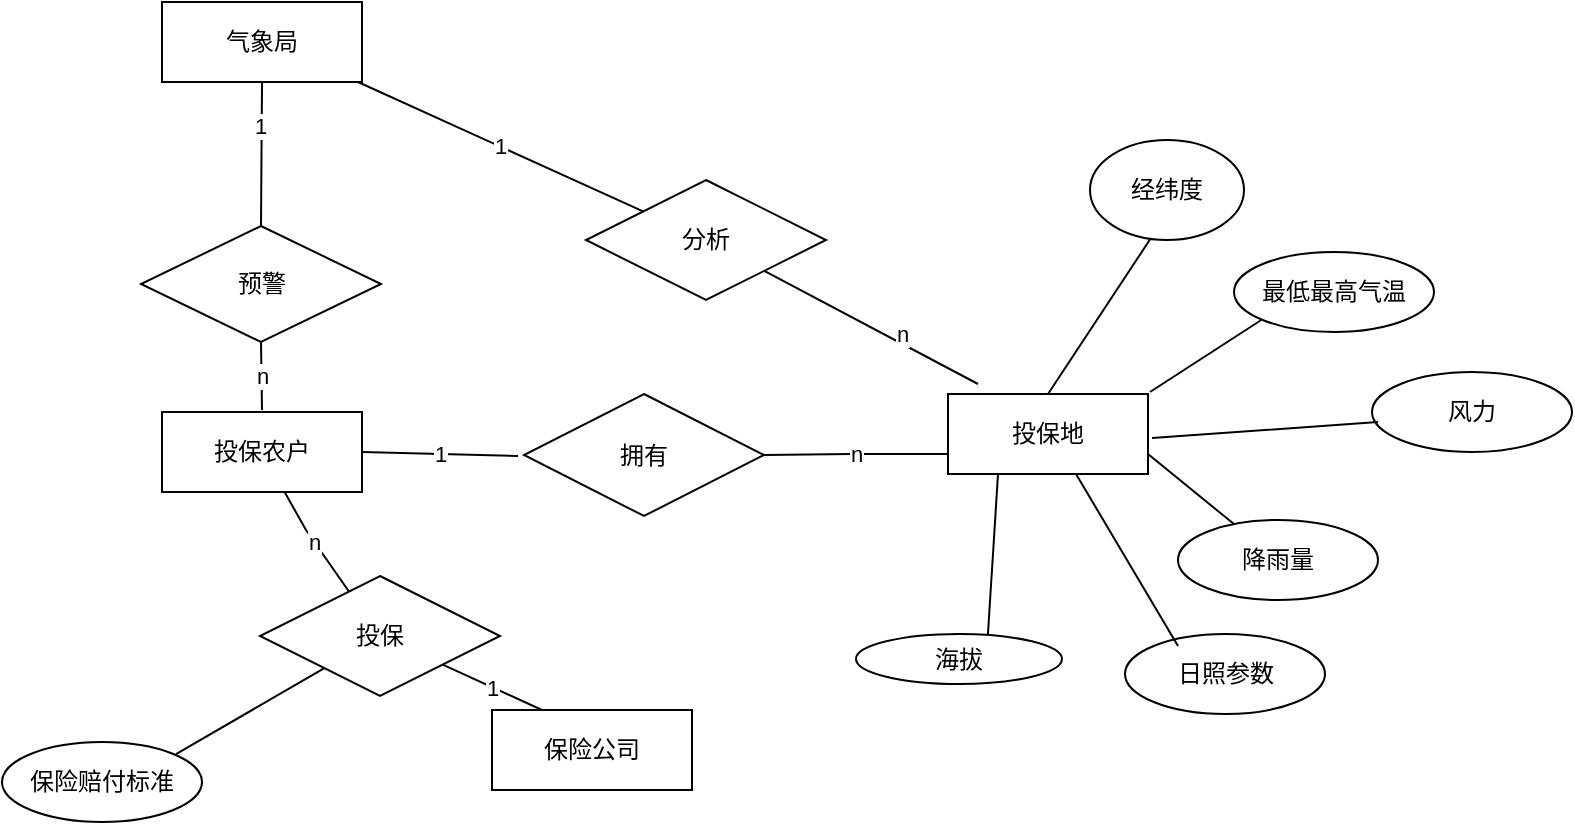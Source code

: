 <mxfile version="13.7.9" type="github"><diagram id="XwT_-fUCf9YLQGCaag0Y" name="Page-1"><mxGraphModel dx="1422" dy="762" grid="0" gridSize="10" guides="1" tooltips="1" connect="1" arrows="1" fold="1" page="1" pageScale="1" pageWidth="2339" pageHeight="3300" math="0" shadow="0"><root><mxCell id="0"/><mxCell id="1" parent="0"/><mxCell id="kRexNEOcCm3sJujWpHmj-1" value="投保农户" style="whiteSpace=wrap;html=1;align=center;" vertex="1" parent="1"><mxGeometry x="115" y="378" width="100" height="40" as="geometry"/></mxCell><mxCell id="kRexNEOcCm3sJujWpHmj-2" value="最低最高气温" style="ellipse;whiteSpace=wrap;html=1;align=center;" vertex="1" parent="1"><mxGeometry x="651" y="298" width="100" height="40" as="geometry"/></mxCell><mxCell id="kRexNEOcCm3sJujWpHmj-5" value="投保地" style="whiteSpace=wrap;html=1;align=center;" vertex="1" parent="1"><mxGeometry x="508" y="369" width="100" height="40" as="geometry"/></mxCell><mxCell id="kRexNEOcCm3sJujWpHmj-9" value="风力" style="ellipse;whiteSpace=wrap;html=1;align=center;" vertex="1" parent="1"><mxGeometry x="720" y="358" width="100" height="40" as="geometry"/></mxCell><mxCell id="kRexNEOcCm3sJujWpHmj-10" value="降雨量" style="ellipse;whiteSpace=wrap;html=1;align=center;" vertex="1" parent="1"><mxGeometry x="623" y="432" width="100" height="40" as="geometry"/></mxCell><mxCell id="kRexNEOcCm3sJujWpHmj-11" value="" style="endArrow=none;html=1;rounded=0;entryX=0;entryY=1;entryDx=0;entryDy=0;" edge="1" parent="1"><mxGeometry relative="1" as="geometry"><mxPoint x="609" y="368" as="sourcePoint"/><mxPoint x="664.645" y="332.002" as="targetPoint"/></mxGeometry></mxCell><mxCell id="kRexNEOcCm3sJujWpHmj-12" value="" style="endArrow=none;html=1;rounded=0;entryX=0.03;entryY=0.625;entryDx=0;entryDy=0;entryPerimeter=0;" edge="1" parent="1" target="kRexNEOcCm3sJujWpHmj-9"><mxGeometry relative="1" as="geometry"><mxPoint x="610" y="391" as="sourcePoint"/><mxPoint x="627.645" y="318.142" as="targetPoint"/><Array as="points"><mxPoint x="709" y="384"/></Array></mxGeometry></mxCell><mxCell id="kRexNEOcCm3sJujWpHmj-13" value="" style="endArrow=none;html=1;rounded=0;exitX=1;exitY=0.75;exitDx=0;exitDy=0;" edge="1" parent="1" source="kRexNEOcCm3sJujWpHmj-5" target="kRexNEOcCm3sJujWpHmj-10"><mxGeometry relative="1" as="geometry"><mxPoint x="584" y="361" as="sourcePoint"/><mxPoint x="637.645" y="328.142" as="targetPoint"/></mxGeometry></mxCell><mxCell id="kRexNEOcCm3sJujWpHmj-14" value="保险公司" style="whiteSpace=wrap;html=1;align=center;" vertex="1" parent="1"><mxGeometry x="280" y="527" width="100" height="40" as="geometry"/></mxCell><mxCell id="kRexNEOcCm3sJujWpHmj-16" value="气象局" style="whiteSpace=wrap;html=1;align=center;" vertex="1" parent="1"><mxGeometry x="115" y="173" width="100" height="40" as="geometry"/></mxCell><mxCell id="kRexNEOcCm3sJujWpHmj-23" value="拥有" style="shape=rhombus;perimeter=rhombusPerimeter;whiteSpace=wrap;html=1;align=center;" vertex="1" parent="1"><mxGeometry x="296" y="369" width="120" height="61" as="geometry"/></mxCell><mxCell id="kRexNEOcCm3sJujWpHmj-27" value="海拔" style="ellipse;whiteSpace=wrap;html=1;" vertex="1" parent="1"><mxGeometry x="462" y="489" width="103" height="25" as="geometry"/></mxCell><mxCell id="kRexNEOcCm3sJujWpHmj-29" value="经纬度" style="ellipse;whiteSpace=wrap;html=1;" vertex="1" parent="1"><mxGeometry x="579" y="242" width="77" height="50" as="geometry"/></mxCell><mxCell id="kRexNEOcCm3sJujWpHmj-35" value="日照参数" style="ellipse;whiteSpace=wrap;html=1;align=center;" vertex="1" parent="1"><mxGeometry x="596.5" y="489" width="100" height="40" as="geometry"/></mxCell><mxCell id="kRexNEOcCm3sJujWpHmj-36" value="" style="endArrow=none;html=1;rounded=0;exitX=0.64;exitY=1;exitDx=0;exitDy=0;exitPerimeter=0;" edge="1" parent="1" source="kRexNEOcCm3sJujWpHmj-5"><mxGeometry relative="1" as="geometry"><mxPoint x="580.02" y="460" as="sourcePoint"/><mxPoint x="622.999" y="495.044" as="targetPoint"/></mxGeometry></mxCell><mxCell id="kRexNEOcCm3sJujWpHmj-37" value="" style="endArrow=none;html=1;rounded=0;exitX=0.25;exitY=1;exitDx=0;exitDy=0;" edge="1" parent="1" source="kRexNEOcCm3sJujWpHmj-5"><mxGeometry relative="1" as="geometry"><mxPoint x="485" y="453.96" as="sourcePoint"/><mxPoint x="527.979" y="489.004" as="targetPoint"/></mxGeometry></mxCell><mxCell id="kRexNEOcCm3sJujWpHmj-38" value="" style="endArrow=none;html=1;rounded=0;exitX=0.396;exitY=0.98;exitDx=0;exitDy=0;exitPerimeter=0;entryX=0.5;entryY=0;entryDx=0;entryDy=0;" edge="1" parent="1" source="kRexNEOcCm3sJujWpHmj-29" target="kRexNEOcCm3sJujWpHmj-5"><mxGeometry relative="1" as="geometry"><mxPoint x="638" y="429" as="sourcePoint"/><mxPoint x="680.979" y="464.044" as="targetPoint"/></mxGeometry></mxCell><mxCell id="kRexNEOcCm3sJujWpHmj-39" value="分析" style="shape=rhombus;perimeter=rhombusPerimeter;whiteSpace=wrap;html=1;align=center;" vertex="1" parent="1"><mxGeometry x="327" y="262" width="120" height="60" as="geometry"/></mxCell><mxCell id="kRexNEOcCm3sJujWpHmj-40" value="预警" style="shape=rhombus;perimeter=rhombusPerimeter;whiteSpace=wrap;html=1;align=center;" vertex="1" parent="1"><mxGeometry x="104.5" y="285" width="120" height="58" as="geometry"/></mxCell><mxCell id="kRexNEOcCm3sJujWpHmj-45" value="投保" style="shape=rhombus;perimeter=rhombusPerimeter;whiteSpace=wrap;html=1;align=center;" vertex="1" parent="1"><mxGeometry x="164" y="460" width="120" height="60" as="geometry"/></mxCell><mxCell id="kRexNEOcCm3sJujWpHmj-47" value="保险赔付标准" style="ellipse;whiteSpace=wrap;html=1;align=center;" vertex="1" parent="1"><mxGeometry x="35" y="543" width="100" height="40" as="geometry"/></mxCell><mxCell id="kRexNEOcCm3sJujWpHmj-49" value="" style="endArrow=none;html=1;rounded=0;" edge="1" parent="1" source="kRexNEOcCm3sJujWpHmj-45"><mxGeometry relative="1" as="geometry"><mxPoint x="127.02" y="469" as="sourcePoint"/><mxPoint x="121.999" y="549.004" as="targetPoint"/></mxGeometry></mxCell><mxCell id="kRexNEOcCm3sJujWpHmj-50" value="n" style="endArrow=none;html=1;rounded=0;" edge="1" parent="1" source="kRexNEOcCm3sJujWpHmj-1" target="kRexNEOcCm3sJujWpHmj-45"><mxGeometry relative="1" as="geometry"><mxPoint x="161" y="419.5" as="sourcePoint"/><mxPoint x="161" y="579.5" as="targetPoint"/><Array as="points"><mxPoint x="187" y="437"/></Array></mxGeometry></mxCell><mxCell id="kRexNEOcCm3sJujWpHmj-51" value="1" style="endArrow=none;html=1;rounded=0;entryX=0.25;entryY=0;entryDx=0;entryDy=0;" edge="1" parent="1" source="kRexNEOcCm3sJujWpHmj-45" target="kRexNEOcCm3sJujWpHmj-14"><mxGeometry relative="1" as="geometry"><mxPoint x="184.923" y="429.5" as="sourcePoint"/><mxPoint x="218.508" y="477.746" as="targetPoint"/></mxGeometry></mxCell><mxCell id="kRexNEOcCm3sJujWpHmj-54" value="1" style="endArrow=none;html=1;rounded=0;exitX=1;exitY=0.5;exitDx=0;exitDy=0;" edge="1" parent="1" source="kRexNEOcCm3sJujWpHmj-1"><mxGeometry relative="1" as="geometry"><mxPoint x="194.923" y="439.5" as="sourcePoint"/><mxPoint x="293" y="400" as="targetPoint"/></mxGeometry></mxCell><mxCell id="kRexNEOcCm3sJujWpHmj-55" value="n" style="endArrow=none;html=1;rounded=0;entryX=0;entryY=0.75;entryDx=0;entryDy=0;exitX=1;exitY=0.5;exitDx=0;exitDy=0;" edge="1" parent="1" source="kRexNEOcCm3sJujWpHmj-23" target="kRexNEOcCm3sJujWpHmj-5"><mxGeometry relative="1" as="geometry"><mxPoint x="204.923" y="449.5" as="sourcePoint"/><mxPoint x="238.508" y="497.746" as="targetPoint"/><Array as="points"><mxPoint x="460" y="399"/></Array></mxGeometry></mxCell><mxCell id="kRexNEOcCm3sJujWpHmj-58" value="" style="endArrow=none;html=1;rounded=0;exitX=0.5;exitY=1;exitDx=0;exitDy=0;entryX=0.5;entryY=0;entryDx=0;entryDy=0;" edge="1" parent="1" source="kRexNEOcCm3sJujWpHmj-16" target="kRexNEOcCm3sJujWpHmj-40"><mxGeometry relative="1" as="geometry"><mxPoint x="148.923" y="459.5" as="sourcePoint"/><mxPoint x="182.508" y="507.746" as="targetPoint"/></mxGeometry></mxCell><mxCell id="kRexNEOcCm3sJujWpHmj-60" value="1" style="edgeLabel;html=1;align=center;verticalAlign=middle;resizable=0;points=[];" vertex="1" connectable="0" parent="kRexNEOcCm3sJujWpHmj-58"><mxGeometry x="-0.406" y="-1" relative="1" as="geometry"><mxPoint as="offset"/></mxGeometry></mxCell><mxCell id="kRexNEOcCm3sJujWpHmj-59" value="n" style="endArrow=none;html=1;rounded=0;exitX=0.5;exitY=1;exitDx=0;exitDy=0;" edge="1" parent="1" source="kRexNEOcCm3sJujWpHmj-40"><mxGeometry relative="1" as="geometry"><mxPoint x="158.923" y="469.5" as="sourcePoint"/><mxPoint x="165" y="377" as="targetPoint"/><Array as="points"/></mxGeometry></mxCell><mxCell id="kRexNEOcCm3sJujWpHmj-61" value="1" style="endArrow=none;html=1;rounded=0;" edge="1" parent="1" target="kRexNEOcCm3sJujWpHmj-39"><mxGeometry relative="1" as="geometry"><mxPoint x="212.996" y="213" as="sourcePoint"/><mxPoint x="244.602" y="262.284" as="targetPoint"/></mxGeometry></mxCell><mxCell id="kRexNEOcCm3sJujWpHmj-62" value="" style="endArrow=none;html=1;rounded=0;" edge="1" parent="1" source="kRexNEOcCm3sJujWpHmj-39"><mxGeometry relative="1" as="geometry"><mxPoint x="446.996" y="296" as="sourcePoint"/><mxPoint x="523" y="364" as="targetPoint"/></mxGeometry></mxCell><mxCell id="kRexNEOcCm3sJujWpHmj-64" value="n" style="edgeLabel;html=1;align=center;verticalAlign=middle;resizable=0;points=[];" vertex="1" connectable="0" parent="kRexNEOcCm3sJujWpHmj-62"><mxGeometry x="0.241" y="4" relative="1" as="geometry"><mxPoint as="offset"/></mxGeometry></mxCell></root></mxGraphModel></diagram></mxfile>